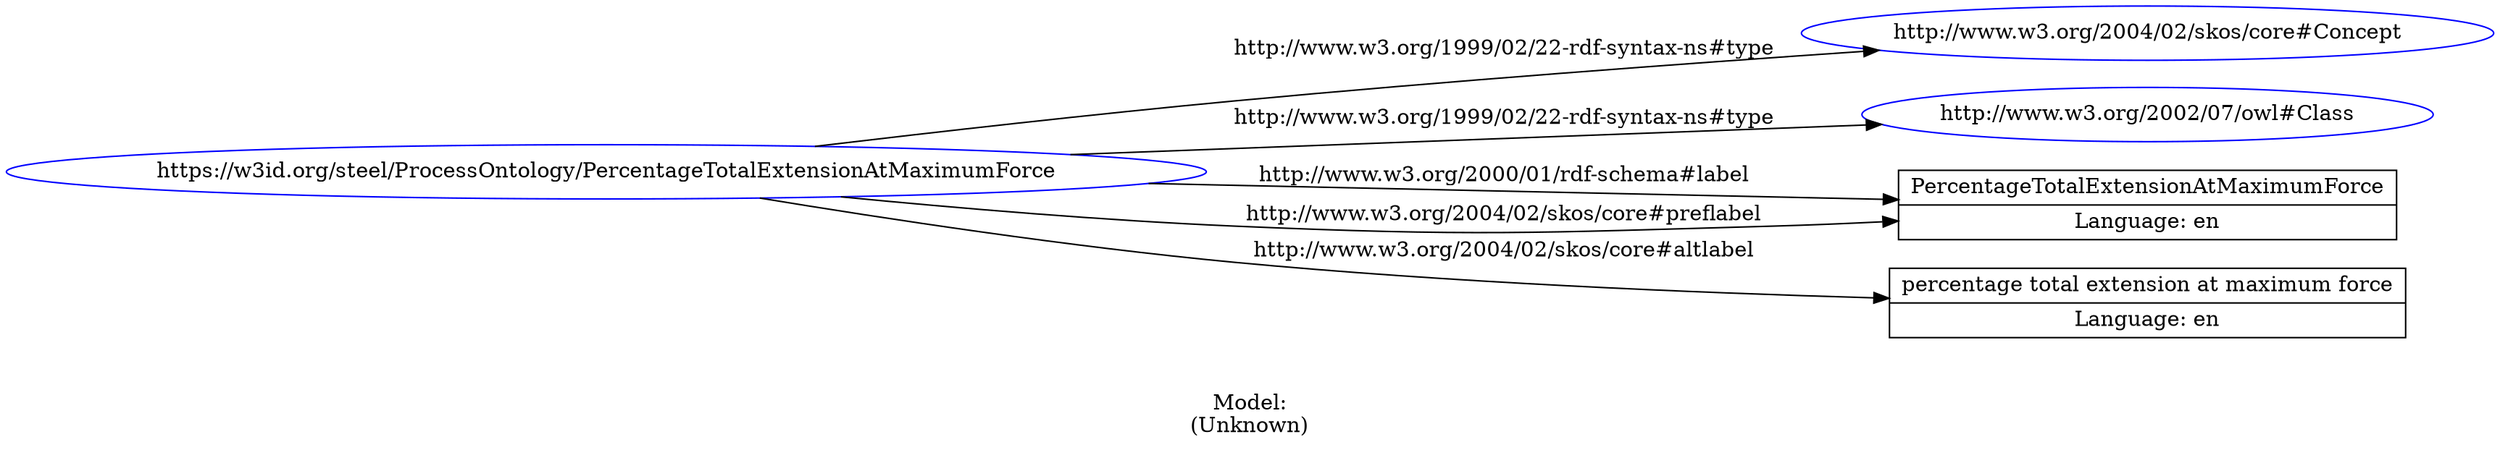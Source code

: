 digraph {
	rankdir = LR;
	charset="utf-8";

	"Rhttps://w3id.org/steel/ProcessOntology/PercentageTotalExtensionAtMaximumForce" -> "Rhttp://www.w3.org/2004/02/skos/core#Concept" [ label="http://www.w3.org/1999/02/22-rdf-syntax-ns#type" ];
	"Rhttps://w3id.org/steel/ProcessOntology/PercentageTotalExtensionAtMaximumForce" -> "Rhttp://www.w3.org/2002/07/owl#Class" [ label="http://www.w3.org/1999/02/22-rdf-syntax-ns#type" ];
	"Rhttps://w3id.org/steel/ProcessOntology/PercentageTotalExtensionAtMaximumForce" -> "LPercentageTotalExtensionAtMaximumForce|Language: en" [ label="http://www.w3.org/2000/01/rdf-schema#label" ];
	"Rhttps://w3id.org/steel/ProcessOntology/PercentageTotalExtensionAtMaximumForce" -> "Lpercentage total extension at maximum force|Language: en" [ label="http://www.w3.org/2004/02/skos/core#altlabel" ];
	"Rhttps://w3id.org/steel/ProcessOntology/PercentageTotalExtensionAtMaximumForce" -> "LPercentageTotalExtensionAtMaximumForce|Language: en" [ label="http://www.w3.org/2004/02/skos/core#preflabel" ];

	// Resources
	"Rhttps://w3id.org/steel/ProcessOntology/PercentageTotalExtensionAtMaximumForce" [ label="https://w3id.org/steel/ProcessOntology/PercentageTotalExtensionAtMaximumForce", shape = ellipse, color = blue ];
	"Rhttp://www.w3.org/2004/02/skos/core#Concept" [ label="http://www.w3.org/2004/02/skos/core#Concept", shape = ellipse, color = blue ];
	"Rhttp://www.w3.org/2002/07/owl#Class" [ label="http://www.w3.org/2002/07/owl#Class", shape = ellipse, color = blue ];

	// Anonymous nodes

	// Literals
	"LPercentageTotalExtensionAtMaximumForce|Language: en" [ label="PercentageTotalExtensionAtMaximumForce|Language: en", shape = record ];
	"Lpercentage total extension at maximum force|Language: en" [ label="percentage total extension at maximum force|Language: en", shape = record ];

	label="\n\nModel:\n(Unknown)";
}

